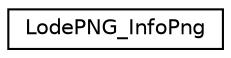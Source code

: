 digraph "Graphical Class Hierarchy"
{
 // INTERACTIVE_SVG=YES
  edge [fontname="Helvetica",fontsize="10",labelfontname="Helvetica",labelfontsize="10"];
  node [fontname="Helvetica",fontsize="10",shape=record];
  rankdir="LR";
  Node0 [label="LodePNG_InfoPng",height=0.2,width=0.4,color="black", fillcolor="white", style="filled",URL="$d7/d1e/struct_lode_p_n_g___info_png.html"];
}
